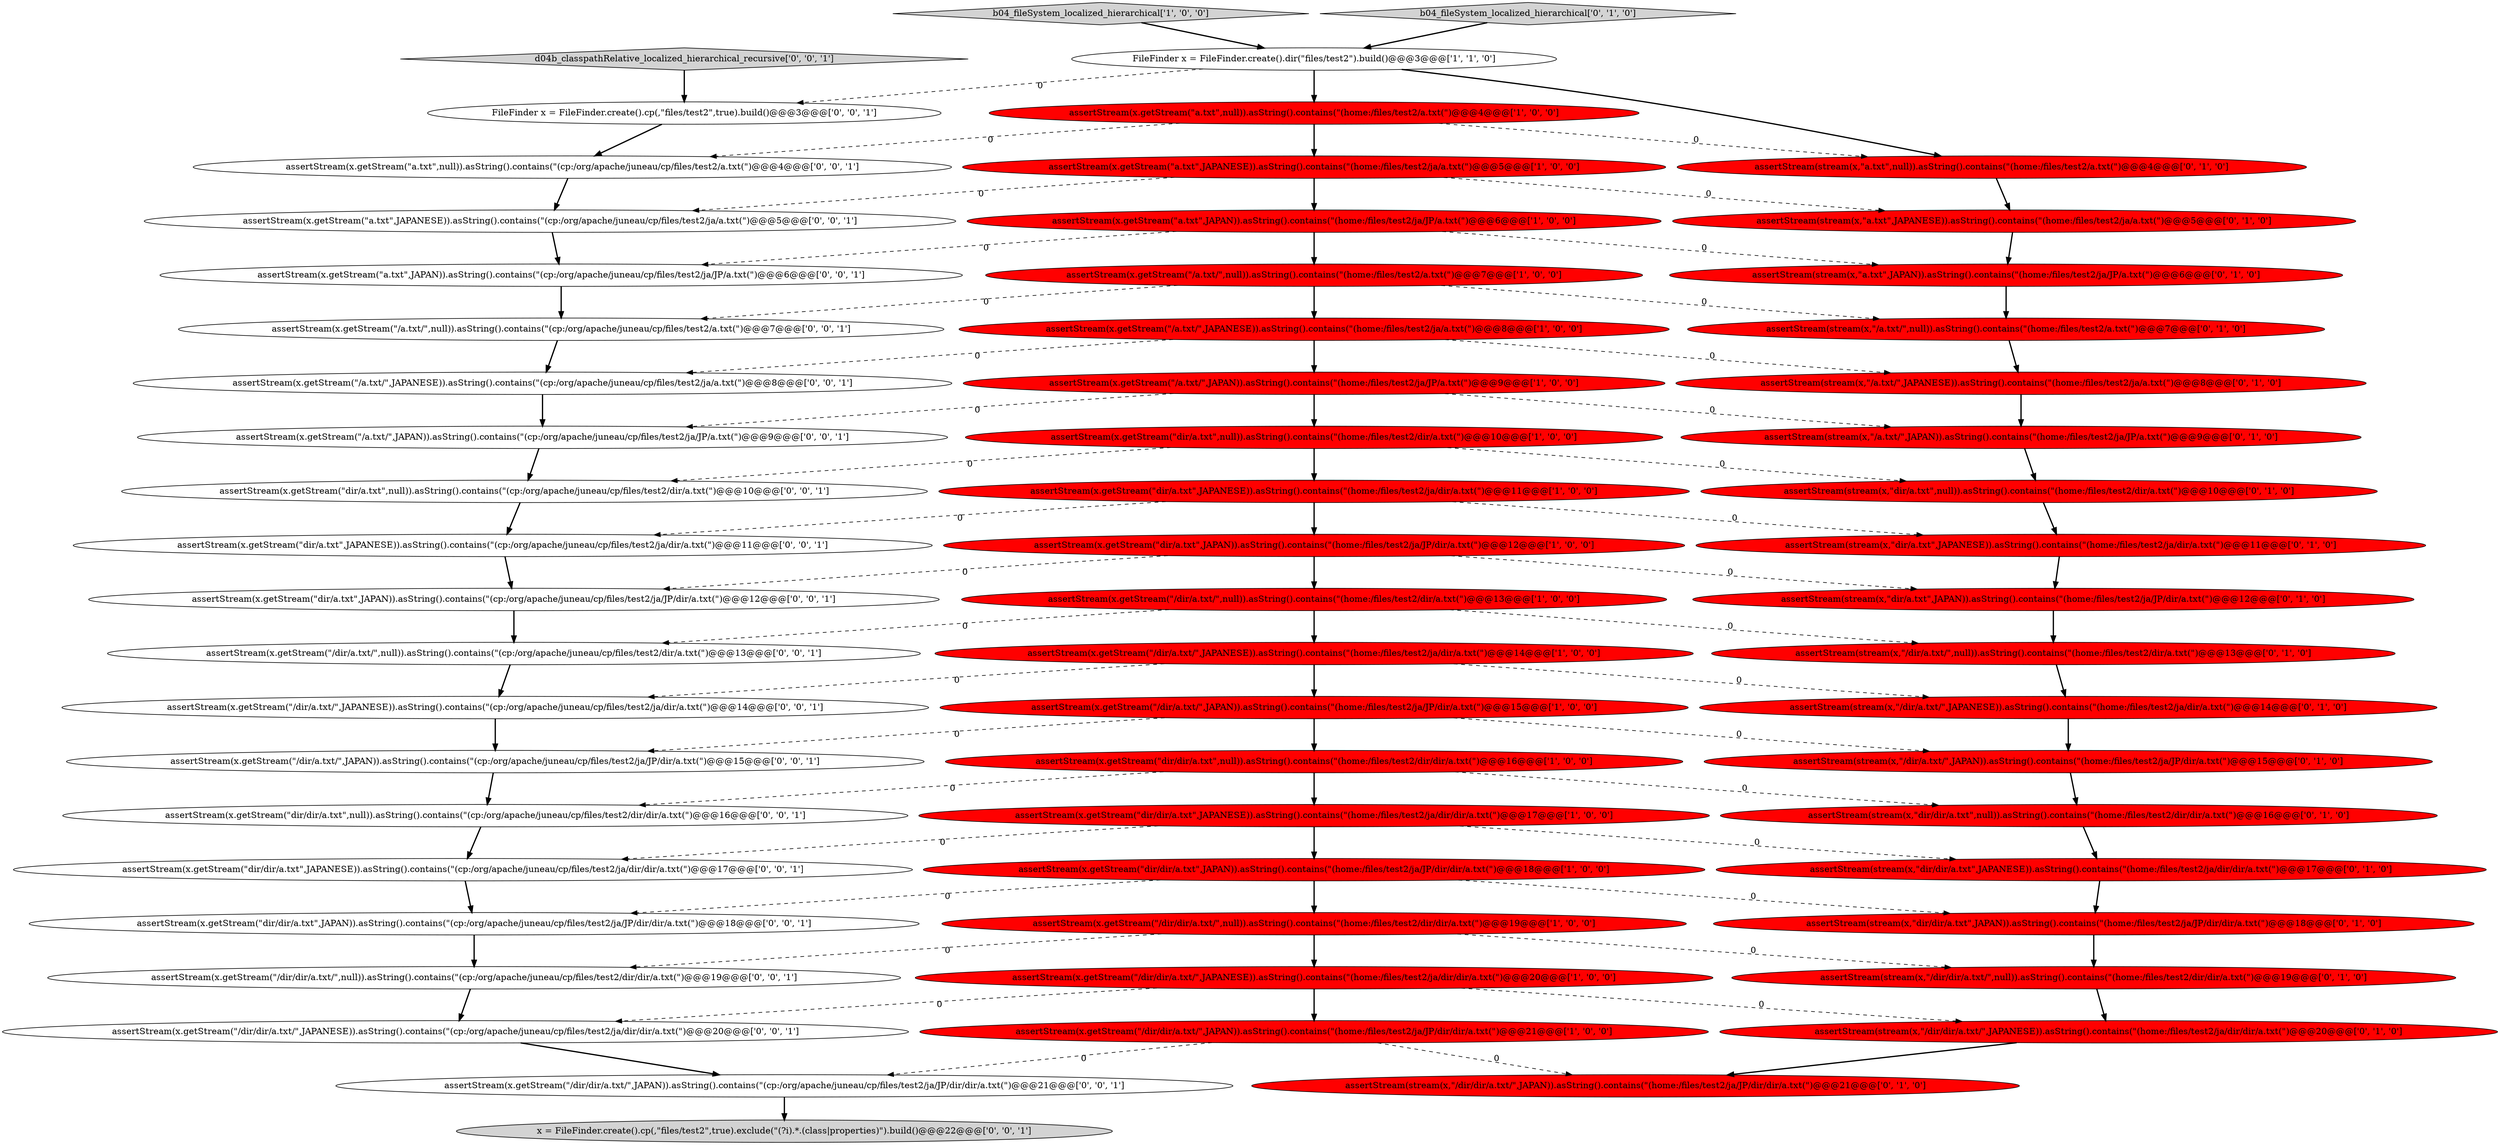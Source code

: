 digraph {
18 [style = filled, label = "assertStream(x.getStream(\"/dir/dir/a.txt/\",JAPAN)).asString().contains(\"(home:/files/test2/ja/JP/dir/dir/a.txt(\")@@@21@@@['1', '0', '0']", fillcolor = red, shape = ellipse image = "AAA1AAABBB1BBB"];
43 [style = filled, label = "assertStream(x.getStream(\"/a.txt/\",null)).asString().contains(\"(cp:/org/apache/juneau/cp/files/test2/a.txt(\")@@@7@@@['0', '0', '1']", fillcolor = white, shape = ellipse image = "AAA0AAABBB3BBB"];
36 [style = filled, label = "assertStream(stream(x,\"/dir/a.txt/\",JAPANESE)).asString().contains(\"(home:/files/test2/ja/dir/a.txt(\")@@@14@@@['0', '1', '0']", fillcolor = red, shape = ellipse image = "AAA1AAABBB2BBB"];
2 [style = filled, label = "assertStream(x.getStream(\"dir/dir/a.txt\",null)).asString().contains(\"(home:/files/test2/dir/dir/a.txt(\")@@@16@@@['1', '0', '0']", fillcolor = red, shape = ellipse image = "AAA1AAABBB1BBB"];
50 [style = filled, label = "assertStream(x.getStream(\"dir/a.txt\",JAPANESE)).asString().contains(\"(cp:/org/apache/juneau/cp/files/test2/ja/dir/a.txt(\")@@@11@@@['0', '0', '1']", fillcolor = white, shape = ellipse image = "AAA0AAABBB3BBB"];
45 [style = filled, label = "assertStream(x.getStream(\"/dir/dir/a.txt/\",JAPAN)).asString().contains(\"(cp:/org/apache/juneau/cp/files/test2/ja/JP/dir/dir/a.txt(\")@@@21@@@['0', '0', '1']", fillcolor = white, shape = ellipse image = "AAA0AAABBB3BBB"];
55 [style = filled, label = "assertStream(x.getStream(\"a.txt\",JAPANESE)).asString().contains(\"(cp:/org/apache/juneau/cp/files/test2/ja/a.txt(\")@@@5@@@['0', '0', '1']", fillcolor = white, shape = ellipse image = "AAA0AAABBB3BBB"];
48 [style = filled, label = "assertStream(x.getStream(\"/dir/a.txt/\",null)).asString().contains(\"(cp:/org/apache/juneau/cp/files/test2/dir/a.txt(\")@@@13@@@['0', '0', '1']", fillcolor = white, shape = ellipse image = "AAA0AAABBB3BBB"];
9 [style = filled, label = "assertStream(x.getStream(\"dir/dir/a.txt\",JAPAN)).asString().contains(\"(home:/files/test2/ja/JP/dir/dir/a.txt(\")@@@18@@@['1', '0', '0']", fillcolor = red, shape = ellipse image = "AAA1AAABBB1BBB"];
39 [style = filled, label = "assertStream(x.getStream(\"/dir/dir/a.txt/\",null)).asString().contains(\"(cp:/org/apache/juneau/cp/files/test2/dir/dir/a.txt(\")@@@19@@@['0', '0', '1']", fillcolor = white, shape = ellipse image = "AAA0AAABBB3BBB"];
8 [style = filled, label = "assertStream(x.getStream(\"/dir/a.txt/\",JAPAN)).asString().contains(\"(home:/files/test2/ja/JP/dir/a.txt(\")@@@15@@@['1', '0', '0']", fillcolor = red, shape = ellipse image = "AAA1AAABBB1BBB"];
30 [style = filled, label = "assertStream(stream(x,\"/a.txt/\",JAPANESE)).asString().contains(\"(home:/files/test2/ja/a.txt(\")@@@8@@@['0', '1', '0']", fillcolor = red, shape = ellipse image = "AAA1AAABBB2BBB"];
49 [style = filled, label = "assertStream(x.getStream(\"a.txt\",JAPAN)).asString().contains(\"(cp:/org/apache/juneau/cp/files/test2/ja/JP/a.txt(\")@@@6@@@['0', '0', '1']", fillcolor = white, shape = ellipse image = "AAA0AAABBB3BBB"];
19 [style = filled, label = "b04_fileSystem_localized_hierarchical['1', '0', '0']", fillcolor = lightgray, shape = diamond image = "AAA0AAABBB1BBB"];
1 [style = filled, label = "FileFinder x = FileFinder.create().dir(\"files/test2\").build()@@@3@@@['1', '1', '0']", fillcolor = white, shape = ellipse image = "AAA0AAABBB1BBB"];
7 [style = filled, label = "assertStream(x.getStream(\"dir/a.txt\",JAPAN)).asString().contains(\"(home:/files/test2/ja/JP/dir/a.txt(\")@@@12@@@['1', '0', '0']", fillcolor = red, shape = ellipse image = "AAA1AAABBB1BBB"];
34 [style = filled, label = "b04_fileSystem_localized_hierarchical['0', '1', '0']", fillcolor = lightgray, shape = diamond image = "AAA0AAABBB2BBB"];
22 [style = filled, label = "assertStream(stream(x,\"/a.txt/\",null)).asString().contains(\"(home:/files/test2/a.txt(\")@@@7@@@['0', '1', '0']", fillcolor = red, shape = ellipse image = "AAA1AAABBB2BBB"];
28 [style = filled, label = "assertStream(stream(x,\"/dir/a.txt/\",JAPAN)).asString().contains(\"(home:/files/test2/ja/JP/dir/a.txt(\")@@@15@@@['0', '1', '0']", fillcolor = red, shape = ellipse image = "AAA1AAABBB2BBB"];
16 [style = filled, label = "assertStream(x.getStream(\"/dir/dir/a.txt/\",null)).asString().contains(\"(home:/files/test2/dir/dir/a.txt(\")@@@19@@@['1', '0', '0']", fillcolor = red, shape = ellipse image = "AAA1AAABBB1BBB"];
29 [style = filled, label = "assertStream(stream(x,\"a.txt\",JAPANESE)).asString().contains(\"(home:/files/test2/ja/a.txt(\")@@@5@@@['0', '1', '0']", fillcolor = red, shape = ellipse image = "AAA1AAABBB2BBB"];
58 [style = filled, label = "assertStream(x.getStream(\"/dir/dir/a.txt/\",JAPANESE)).asString().contains(\"(cp:/org/apache/juneau/cp/files/test2/ja/dir/dir/a.txt(\")@@@20@@@['0', '0', '1']", fillcolor = white, shape = ellipse image = "AAA0AAABBB3BBB"];
23 [style = filled, label = "assertStream(stream(x,\"/dir/dir/a.txt/\",JAPAN)).asString().contains(\"(home:/files/test2/ja/JP/dir/dir/a.txt(\")@@@21@@@['0', '1', '0']", fillcolor = red, shape = ellipse image = "AAA1AAABBB2BBB"];
11 [style = filled, label = "assertStream(x.getStream(\"/a.txt/\",JAPANESE)).asString().contains(\"(home:/files/test2/ja/a.txt(\")@@@8@@@['1', '0', '0']", fillcolor = red, shape = ellipse image = "AAA1AAABBB1BBB"];
13 [style = filled, label = "assertStream(x.getStream(\"/a.txt/\",JAPAN)).asString().contains(\"(home:/files/test2/ja/JP/a.txt(\")@@@9@@@['1', '0', '0']", fillcolor = red, shape = ellipse image = "AAA1AAABBB1BBB"];
26 [style = filled, label = "assertStream(stream(x,\"dir/a.txt\",JAPANESE)).asString().contains(\"(home:/files/test2/ja/dir/a.txt(\")@@@11@@@['0', '1', '0']", fillcolor = red, shape = ellipse image = "AAA1AAABBB2BBB"];
24 [style = filled, label = "assertStream(stream(x,\"a.txt\",null)).asString().contains(\"(home:/files/test2/a.txt(\")@@@4@@@['0', '1', '0']", fillcolor = red, shape = ellipse image = "AAA1AAABBB2BBB"];
15 [style = filled, label = "assertStream(x.getStream(\"/dir/dir/a.txt/\",JAPANESE)).asString().contains(\"(home:/files/test2/ja/dir/dir/a.txt(\")@@@20@@@['1', '0', '0']", fillcolor = red, shape = ellipse image = "AAA1AAABBB1BBB"];
38 [style = filled, label = "assertStream(stream(x,\"/dir/dir/a.txt/\",null)).asString().contains(\"(home:/files/test2/dir/dir/a.txt(\")@@@19@@@['0', '1', '0']", fillcolor = red, shape = ellipse image = "AAA1AAABBB2BBB"];
51 [style = filled, label = "assertStream(x.getStream(\"/a.txt/\",JAPANESE)).asString().contains(\"(cp:/org/apache/juneau/cp/files/test2/ja/a.txt(\")@@@8@@@['0', '0', '1']", fillcolor = white, shape = ellipse image = "AAA0AAABBB3BBB"];
52 [style = filled, label = "d04b_classpathRelative_localized_hierarchical_recursive['0', '0', '1']", fillcolor = lightgray, shape = diamond image = "AAA0AAABBB3BBB"];
12 [style = filled, label = "assertStream(x.getStream(\"a.txt\",null)).asString().contains(\"(home:/files/test2/a.txt(\")@@@4@@@['1', '0', '0']", fillcolor = red, shape = ellipse image = "AAA1AAABBB1BBB"];
21 [style = filled, label = "assertStream(stream(x,\"dir/dir/a.txt\",JAPAN)).asString().contains(\"(home:/files/test2/ja/JP/dir/dir/a.txt(\")@@@18@@@['0', '1', '0']", fillcolor = red, shape = ellipse image = "AAA1AAABBB2BBB"];
5 [style = filled, label = "assertStream(x.getStream(\"dir/a.txt\",JAPANESE)).asString().contains(\"(home:/files/test2/ja/dir/a.txt(\")@@@11@@@['1', '0', '0']", fillcolor = red, shape = ellipse image = "AAA1AAABBB1BBB"];
47 [style = filled, label = "assertStream(x.getStream(\"dir/dir/a.txt\",JAPAN)).asString().contains(\"(cp:/org/apache/juneau/cp/files/test2/ja/JP/dir/dir/a.txt(\")@@@18@@@['0', '0', '1']", fillcolor = white, shape = ellipse image = "AAA0AAABBB3BBB"];
54 [style = filled, label = "assertStream(x.getStream(\"dir/a.txt\",JAPAN)).asString().contains(\"(cp:/org/apache/juneau/cp/files/test2/ja/JP/dir/a.txt(\")@@@12@@@['0', '0', '1']", fillcolor = white, shape = ellipse image = "AAA0AAABBB3BBB"];
59 [style = filled, label = "x = FileFinder.create().cp(,\"files/test2\",true).exclude(\"(?i).*\.(class|properties)\").build()@@@22@@@['0', '0', '1']", fillcolor = lightgray, shape = ellipse image = "AAA0AAABBB3BBB"];
35 [style = filled, label = "assertStream(stream(x,\"a.txt\",JAPAN)).asString().contains(\"(home:/files/test2/ja/JP/a.txt(\")@@@6@@@['0', '1', '0']", fillcolor = red, shape = ellipse image = "AAA1AAABBB2BBB"];
46 [style = filled, label = "assertStream(x.getStream(\"/a.txt/\",JAPAN)).asString().contains(\"(cp:/org/apache/juneau/cp/files/test2/ja/JP/a.txt(\")@@@9@@@['0', '0', '1']", fillcolor = white, shape = ellipse image = "AAA0AAABBB3BBB"];
57 [style = filled, label = "assertStream(x.getStream(\"a.txt\",null)).asString().contains(\"(cp:/org/apache/juneau/cp/files/test2/a.txt(\")@@@4@@@['0', '0', '1']", fillcolor = white, shape = ellipse image = "AAA0AAABBB3BBB"];
33 [style = filled, label = "assertStream(stream(x,\"/dir/dir/a.txt/\",JAPANESE)).asString().contains(\"(home:/files/test2/ja/dir/dir/a.txt(\")@@@20@@@['0', '1', '0']", fillcolor = red, shape = ellipse image = "AAA1AAABBB2BBB"];
0 [style = filled, label = "assertStream(x.getStream(\"/dir/a.txt/\",JAPANESE)).asString().contains(\"(home:/files/test2/ja/dir/a.txt(\")@@@14@@@['1', '0', '0']", fillcolor = red, shape = ellipse image = "AAA1AAABBB1BBB"];
14 [style = filled, label = "assertStream(x.getStream(\"/dir/a.txt/\",null)).asString().contains(\"(home:/files/test2/dir/a.txt(\")@@@13@@@['1', '0', '0']", fillcolor = red, shape = ellipse image = "AAA1AAABBB1BBB"];
32 [style = filled, label = "assertStream(stream(x,\"dir/a.txt\",null)).asString().contains(\"(home:/files/test2/dir/a.txt(\")@@@10@@@['0', '1', '0']", fillcolor = red, shape = ellipse image = "AAA1AAABBB2BBB"];
41 [style = filled, label = "assertStream(x.getStream(\"dir/dir/a.txt\",null)).asString().contains(\"(cp:/org/apache/juneau/cp/files/test2/dir/dir/a.txt(\")@@@16@@@['0', '0', '1']", fillcolor = white, shape = ellipse image = "AAA0AAABBB3BBB"];
10 [style = filled, label = "assertStream(x.getStream(\"/a.txt/\",null)).asString().contains(\"(home:/files/test2/a.txt(\")@@@7@@@['1', '0', '0']", fillcolor = red, shape = ellipse image = "AAA1AAABBB1BBB"];
17 [style = filled, label = "assertStream(x.getStream(\"a.txt\",JAPANESE)).asString().contains(\"(home:/files/test2/ja/a.txt(\")@@@5@@@['1', '0', '0']", fillcolor = red, shape = ellipse image = "AAA1AAABBB1BBB"];
25 [style = filled, label = "assertStream(stream(x,\"/dir/a.txt/\",null)).asString().contains(\"(home:/files/test2/dir/a.txt(\")@@@13@@@['0', '1', '0']", fillcolor = red, shape = ellipse image = "AAA1AAABBB2BBB"];
6 [style = filled, label = "assertStream(x.getStream(\"dir/a.txt\",null)).asString().contains(\"(home:/files/test2/dir/a.txt(\")@@@10@@@['1', '0', '0']", fillcolor = red, shape = ellipse image = "AAA1AAABBB1BBB"];
37 [style = filled, label = "assertStream(stream(x,\"dir/dir/a.txt\",null)).asString().contains(\"(home:/files/test2/dir/dir/a.txt(\")@@@16@@@['0', '1', '0']", fillcolor = red, shape = ellipse image = "AAA1AAABBB2BBB"];
31 [style = filled, label = "assertStream(stream(x,\"dir/dir/a.txt\",JAPANESE)).asString().contains(\"(home:/files/test2/ja/dir/dir/a.txt(\")@@@17@@@['0', '1', '0']", fillcolor = red, shape = ellipse image = "AAA1AAABBB2BBB"];
20 [style = filled, label = "assertStream(stream(x,\"/a.txt/\",JAPAN)).asString().contains(\"(home:/files/test2/ja/JP/a.txt(\")@@@9@@@['0', '1', '0']", fillcolor = red, shape = ellipse image = "AAA1AAABBB2BBB"];
42 [style = filled, label = "assertStream(x.getStream(\"/dir/a.txt/\",JAPANESE)).asString().contains(\"(cp:/org/apache/juneau/cp/files/test2/ja/dir/a.txt(\")@@@14@@@['0', '0', '1']", fillcolor = white, shape = ellipse image = "AAA0AAABBB3BBB"];
44 [style = filled, label = "assertStream(x.getStream(\"dir/dir/a.txt\",JAPANESE)).asString().contains(\"(cp:/org/apache/juneau/cp/files/test2/ja/dir/dir/a.txt(\")@@@17@@@['0', '0', '1']", fillcolor = white, shape = ellipse image = "AAA0AAABBB3BBB"];
40 [style = filled, label = "assertStream(x.getStream(\"/dir/a.txt/\",JAPAN)).asString().contains(\"(cp:/org/apache/juneau/cp/files/test2/ja/JP/dir/a.txt(\")@@@15@@@['0', '0', '1']", fillcolor = white, shape = ellipse image = "AAA0AAABBB3BBB"];
27 [style = filled, label = "assertStream(stream(x,\"dir/a.txt\",JAPAN)).asString().contains(\"(home:/files/test2/ja/JP/dir/a.txt(\")@@@12@@@['0', '1', '0']", fillcolor = red, shape = ellipse image = "AAA1AAABBB2BBB"];
4 [style = filled, label = "assertStream(x.getStream(\"dir/dir/a.txt\",JAPANESE)).asString().contains(\"(home:/files/test2/ja/dir/dir/a.txt(\")@@@17@@@['1', '0', '0']", fillcolor = red, shape = ellipse image = "AAA1AAABBB1BBB"];
56 [style = filled, label = "assertStream(x.getStream(\"dir/a.txt\",null)).asString().contains(\"(cp:/org/apache/juneau/cp/files/test2/dir/a.txt(\")@@@10@@@['0', '0', '1']", fillcolor = white, shape = ellipse image = "AAA0AAABBB3BBB"];
3 [style = filled, label = "assertStream(x.getStream(\"a.txt\",JAPAN)).asString().contains(\"(home:/files/test2/ja/JP/a.txt(\")@@@6@@@['1', '0', '0']", fillcolor = red, shape = ellipse image = "AAA1AAABBB1BBB"];
53 [style = filled, label = "FileFinder x = FileFinder.create().cp(,\"files/test2\",true).build()@@@3@@@['0', '0', '1']", fillcolor = white, shape = ellipse image = "AAA0AAABBB3BBB"];
15->58 [style = dashed, label="0"];
14->25 [style = dashed, label="0"];
30->20 [style = bold, label=""];
55->49 [style = bold, label=""];
13->20 [style = dashed, label="0"];
36->28 [style = bold, label=""];
31->21 [style = bold, label=""];
10->22 [style = dashed, label="0"];
9->16 [style = bold, label=""];
22->30 [style = bold, label=""];
21->38 [style = bold, label=""];
13->46 [style = dashed, label="0"];
7->14 [style = bold, label=""];
19->1 [style = bold, label=""];
0->42 [style = dashed, label="0"];
37->31 [style = bold, label=""];
9->21 [style = dashed, label="0"];
12->24 [style = dashed, label="0"];
11->13 [style = bold, label=""];
0->8 [style = bold, label=""];
15->33 [style = dashed, label="0"];
1->12 [style = bold, label=""];
2->41 [style = dashed, label="0"];
0->36 [style = dashed, label="0"];
39->58 [style = bold, label=""];
50->54 [style = bold, label=""];
44->47 [style = bold, label=""];
27->25 [style = bold, label=""];
1->53 [style = dashed, label="0"];
16->39 [style = dashed, label="0"];
10->11 [style = bold, label=""];
28->37 [style = bold, label=""];
5->26 [style = dashed, label="0"];
25->36 [style = bold, label=""];
57->55 [style = bold, label=""];
6->32 [style = dashed, label="0"];
43->51 [style = bold, label=""];
45->59 [style = bold, label=""];
47->39 [style = bold, label=""];
18->45 [style = dashed, label="0"];
8->28 [style = dashed, label="0"];
7->54 [style = dashed, label="0"];
2->4 [style = bold, label=""];
32->26 [style = bold, label=""];
42->40 [style = bold, label=""];
33->23 [style = bold, label=""];
3->10 [style = bold, label=""];
26->27 [style = bold, label=""];
56->50 [style = bold, label=""];
2->37 [style = dashed, label="0"];
5->7 [style = bold, label=""];
10->43 [style = dashed, label="0"];
29->35 [style = bold, label=""];
38->33 [style = bold, label=""];
4->44 [style = dashed, label="0"];
11->51 [style = dashed, label="0"];
4->9 [style = bold, label=""];
8->40 [style = dashed, label="0"];
46->56 [style = bold, label=""];
3->35 [style = dashed, label="0"];
12->17 [style = bold, label=""];
6->5 [style = bold, label=""];
8->2 [style = bold, label=""];
18->23 [style = dashed, label="0"];
17->3 [style = bold, label=""];
17->55 [style = dashed, label="0"];
13->6 [style = bold, label=""];
16->15 [style = bold, label=""];
5->50 [style = dashed, label="0"];
16->38 [style = dashed, label="0"];
52->53 [style = bold, label=""];
14->48 [style = dashed, label="0"];
34->1 [style = bold, label=""];
53->57 [style = bold, label=""];
35->22 [style = bold, label=""];
12->57 [style = dashed, label="0"];
4->31 [style = dashed, label="0"];
20->32 [style = bold, label=""];
54->48 [style = bold, label=""];
24->29 [style = bold, label=""];
48->42 [style = bold, label=""];
17->29 [style = dashed, label="0"];
15->18 [style = bold, label=""];
49->43 [style = bold, label=""];
51->46 [style = bold, label=""];
7->27 [style = dashed, label="0"];
9->47 [style = dashed, label="0"];
14->0 [style = bold, label=""];
1->24 [style = bold, label=""];
3->49 [style = dashed, label="0"];
40->41 [style = bold, label=""];
58->45 [style = bold, label=""];
6->56 [style = dashed, label="0"];
11->30 [style = dashed, label="0"];
41->44 [style = bold, label=""];
}
